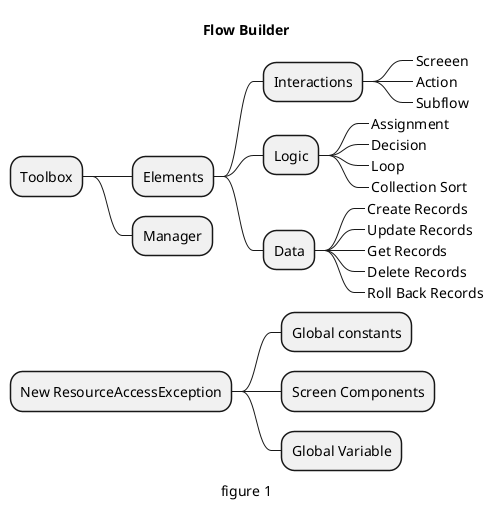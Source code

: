 @startmindmap
'https://plantuml.com/mindmap-diagram

caption figure 1
title Flow Builder

* Toolbox

** Elements
*** Interactions
****_ Screeen
****_ Action
****_ Subflow

*** Logic
****_ Assignment
****_ Decision
****_ Loop
****_ Collection Sort

*** Data
****_ Create Records
****_ Update Records
****_ Get Records
****_ Delete Records
****_ Roll Back Records

** Manager


* New ResourceAccessException
** Global constants
** Screen Components
** Global Variable


@endmindmap
